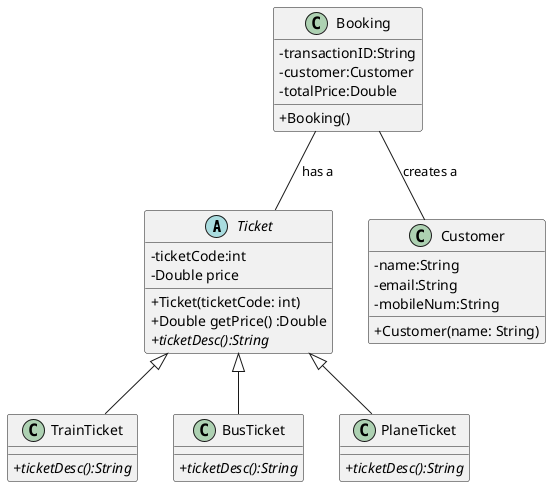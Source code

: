 @startuml
skinparam classAttributeIconSize 0
abstract class Ticket{
-ticketCode:int
-Double price

+Ticket(ticketCode: int)
+Double getPrice() :Double
+{abstract} ticketDesc():String

}

class TrainTicket{
+{abstract} ticketDesc():String
}

class BusTicket{
+{abstract} ticketDesc():String
}

class PlaneTicket{
+{abstract} ticketDesc():String
}

class Customer{
-name:String
-email:String
-mobileNum:String
+Customer(name: String)
}

class Booking{
-transactionID:String
-customer:Customer
-totalPrice:Double
+Booking()
}

Booking -- Ticket : has a
Booking -- Customer : creates a

Ticket <|-- BusTicket
Ticket <|-- TrainTicket
Ticket <|-- PlaneTicket






@enduml
